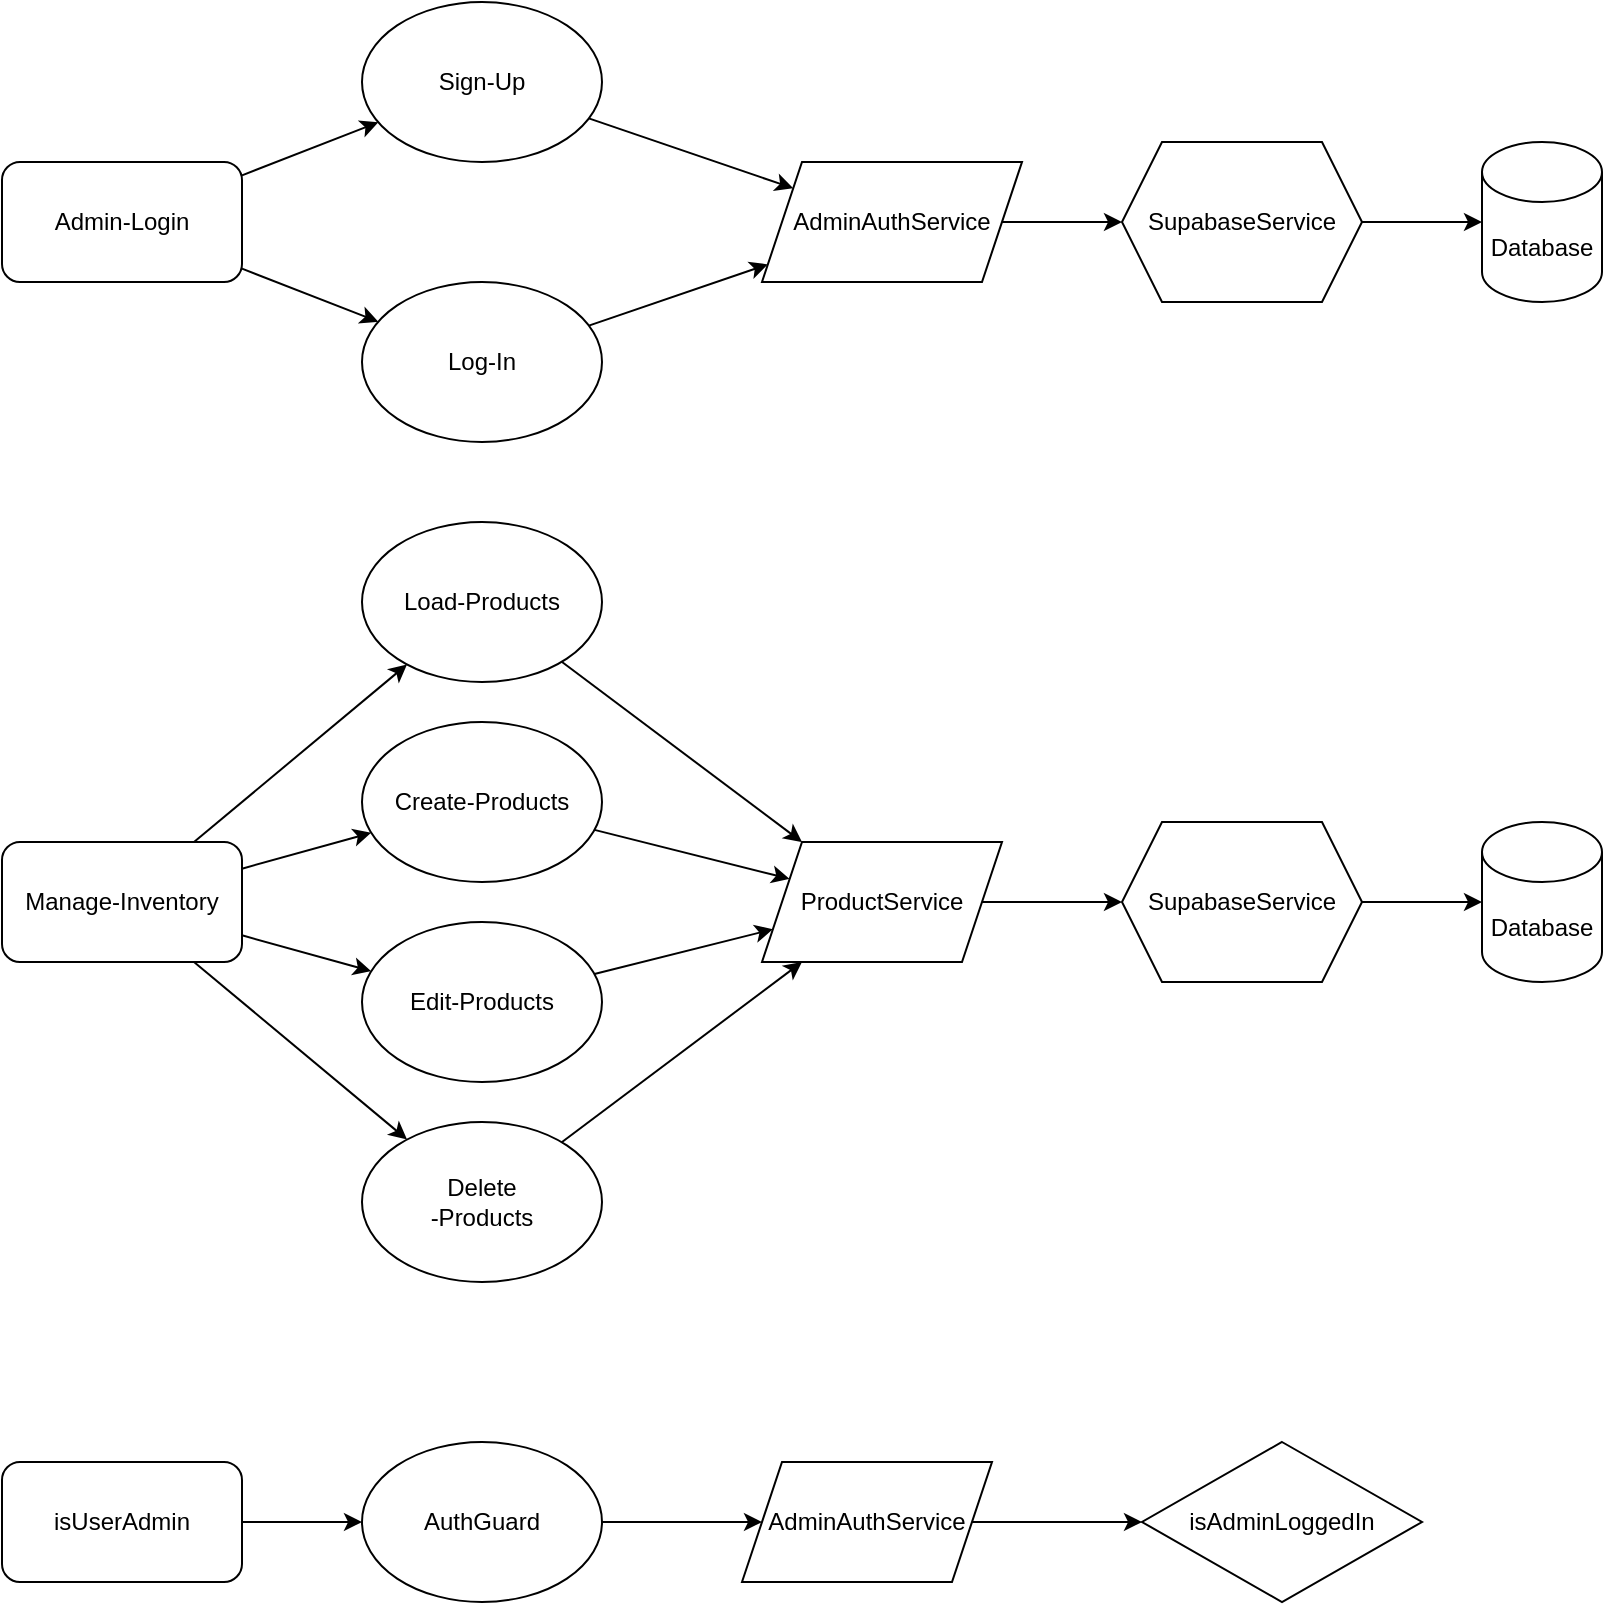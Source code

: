 <mxfile>
    <diagram id="MKCxMsragl8yMFNGnFG3" name="Page-1">
        <mxGraphModel dx="1293" dy="496" grid="1" gridSize="10" guides="1" tooltips="1" connect="1" arrows="1" fold="1" page="1" pageScale="1" pageWidth="850" pageHeight="1100" math="0" shadow="0">
            <root>
                <mxCell id="0"/>
                <mxCell id="1" parent="0"/>
                <mxCell id="9" style="edgeStyle=none;html=1;" parent="1" source="2" target="3" edge="1">
                    <mxGeometry relative="1" as="geometry"/>
                </mxCell>
                <mxCell id="12" style="edgeStyle=none;html=1;" parent="1" source="2" target="4" edge="1">
                    <mxGeometry relative="1" as="geometry"/>
                </mxCell>
                <mxCell id="2" value="Admin-Login" style="rounded=1;whiteSpace=wrap;html=1;" parent="1" vertex="1">
                    <mxGeometry x="10" y="80" width="120" height="60" as="geometry"/>
                </mxCell>
                <mxCell id="21" style="edgeStyle=none;html=1;" edge="1" parent="1" source="3" target="6">
                    <mxGeometry relative="1" as="geometry"/>
                </mxCell>
                <mxCell id="3" value="Sign-Up" style="ellipse;whiteSpace=wrap;html=1;" parent="1" vertex="1">
                    <mxGeometry x="190" width="120" height="80" as="geometry"/>
                </mxCell>
                <mxCell id="22" style="edgeStyle=none;html=1;" edge="1" parent="1" source="4" target="6">
                    <mxGeometry relative="1" as="geometry"/>
                </mxCell>
                <mxCell id="4" value="Log-In" style="ellipse;whiteSpace=wrap;html=1;" parent="1" vertex="1">
                    <mxGeometry x="190" y="140" width="120" height="80" as="geometry"/>
                </mxCell>
                <mxCell id="23" style="edgeStyle=none;html=1;" edge="1" parent="1" source="6" target="8">
                    <mxGeometry relative="1" as="geometry"/>
                </mxCell>
                <mxCell id="6" value="AdminAuthService" style="shape=parallelogram;perimeter=parallelogramPerimeter;whiteSpace=wrap;html=1;fixedSize=1;" parent="1" vertex="1">
                    <mxGeometry x="390" y="80" width="130" height="60" as="geometry"/>
                </mxCell>
                <mxCell id="8" value="SupabaseService" style="shape=hexagon;perimeter=hexagonPerimeter2;whiteSpace=wrap;html=1;fixedSize=1;" parent="1" vertex="1">
                    <mxGeometry x="570" y="70" width="120" height="80" as="geometry"/>
                </mxCell>
                <mxCell id="24" style="edgeStyle=none;html=1;" edge="1" parent="1" source="15" target="16">
                    <mxGeometry relative="1" as="geometry"/>
                </mxCell>
                <mxCell id="25" style="edgeStyle=none;html=1;" edge="1" parent="1" source="15" target="17">
                    <mxGeometry relative="1" as="geometry"/>
                </mxCell>
                <mxCell id="26" style="edgeStyle=none;html=1;" edge="1" parent="1" source="15" target="18">
                    <mxGeometry relative="1" as="geometry"/>
                </mxCell>
                <mxCell id="27" style="edgeStyle=none;html=1;" edge="1" parent="1" source="15" target="19">
                    <mxGeometry relative="1" as="geometry"/>
                </mxCell>
                <mxCell id="15" value="Manage-Inventory" style="rounded=1;whiteSpace=wrap;html=1;" vertex="1" parent="1">
                    <mxGeometry x="10" y="420" width="120" height="60" as="geometry"/>
                </mxCell>
                <mxCell id="28" style="edgeStyle=none;html=1;" edge="1" parent="1" source="16" target="20">
                    <mxGeometry relative="1" as="geometry"/>
                </mxCell>
                <mxCell id="16" value="Load-Products" style="ellipse;whiteSpace=wrap;html=1;" vertex="1" parent="1">
                    <mxGeometry x="190" y="260" width="120" height="80" as="geometry"/>
                </mxCell>
                <mxCell id="29" style="edgeStyle=none;html=1;entryX=0;entryY=0.25;entryDx=0;entryDy=0;" edge="1" parent="1" source="17" target="20">
                    <mxGeometry relative="1" as="geometry"/>
                </mxCell>
                <mxCell id="17" value="Create-Products" style="ellipse;whiteSpace=wrap;html=1;" vertex="1" parent="1">
                    <mxGeometry x="190" y="360" width="120" height="80" as="geometry"/>
                </mxCell>
                <mxCell id="30" style="edgeStyle=none;html=1;" edge="1" parent="1" source="18" target="20">
                    <mxGeometry relative="1" as="geometry"/>
                </mxCell>
                <mxCell id="18" value="Edit-Products" style="ellipse;whiteSpace=wrap;html=1;" vertex="1" parent="1">
                    <mxGeometry x="190" y="460" width="120" height="80" as="geometry"/>
                </mxCell>
                <mxCell id="31" style="edgeStyle=none;html=1;" edge="1" parent="1" source="19" target="20">
                    <mxGeometry relative="1" as="geometry"/>
                </mxCell>
                <mxCell id="19" value="Delete&lt;div&gt;-Products&lt;/div&gt;" style="ellipse;whiteSpace=wrap;html=1;" vertex="1" parent="1">
                    <mxGeometry x="190" y="560" width="120" height="80" as="geometry"/>
                </mxCell>
                <mxCell id="33" style="edgeStyle=none;html=1;" edge="1" parent="1" source="20" target="32">
                    <mxGeometry relative="1" as="geometry"/>
                </mxCell>
                <mxCell id="20" value="ProductService" style="shape=parallelogram;perimeter=parallelogramPerimeter;whiteSpace=wrap;html=1;fixedSize=1;" vertex="1" parent="1">
                    <mxGeometry x="390" y="420" width="120" height="60" as="geometry"/>
                </mxCell>
                <mxCell id="37" style="edgeStyle=none;html=1;" edge="1" parent="1" source="32" target="36">
                    <mxGeometry relative="1" as="geometry"/>
                </mxCell>
                <mxCell id="32" value="SupabaseService" style="shape=hexagon;perimeter=hexagonPerimeter2;whiteSpace=wrap;html=1;fixedSize=1;" vertex="1" parent="1">
                    <mxGeometry x="570" y="410" width="120" height="80" as="geometry"/>
                </mxCell>
                <mxCell id="34" value="Database" style="shape=cylinder3;whiteSpace=wrap;html=1;boundedLbl=1;backgroundOutline=1;size=15;" vertex="1" parent="1">
                    <mxGeometry x="750" y="70" width="60" height="80" as="geometry"/>
                </mxCell>
                <mxCell id="35" style="edgeStyle=none;html=1;entryX=0;entryY=0.5;entryDx=0;entryDy=0;entryPerimeter=0;" edge="1" parent="1" source="8" target="34">
                    <mxGeometry relative="1" as="geometry"/>
                </mxCell>
                <mxCell id="36" value="Database" style="shape=cylinder3;whiteSpace=wrap;html=1;boundedLbl=1;backgroundOutline=1;size=15;" vertex="1" parent="1">
                    <mxGeometry x="750" y="410" width="60" height="80" as="geometry"/>
                </mxCell>
                <mxCell id="42" style="edgeStyle=none;html=1;" edge="1" parent="1" source="38" target="39">
                    <mxGeometry relative="1" as="geometry"/>
                </mxCell>
                <mxCell id="38" value="isUserAdmin" style="rounded=1;whiteSpace=wrap;html=1;" vertex="1" parent="1">
                    <mxGeometry x="10" y="730" width="120" height="60" as="geometry"/>
                </mxCell>
                <mxCell id="43" style="edgeStyle=none;html=1;" edge="1" parent="1" source="39" target="40">
                    <mxGeometry relative="1" as="geometry"/>
                </mxCell>
                <mxCell id="39" value="AuthGuard" style="ellipse;whiteSpace=wrap;html=1;" vertex="1" parent="1">
                    <mxGeometry x="190" y="720" width="120" height="80" as="geometry"/>
                </mxCell>
                <mxCell id="44" style="edgeStyle=none;html=1;" edge="1" parent="1" source="40" target="41">
                    <mxGeometry relative="1" as="geometry"/>
                </mxCell>
                <mxCell id="40" value="AdminAuthService" style="shape=parallelogram;perimeter=parallelogramPerimeter;whiteSpace=wrap;html=1;fixedSize=1;" vertex="1" parent="1">
                    <mxGeometry x="380" y="730" width="125" height="60" as="geometry"/>
                </mxCell>
                <mxCell id="41" value="isAdminLoggedIn" style="rhombus;whiteSpace=wrap;html=1;" vertex="1" parent="1">
                    <mxGeometry x="580" y="720" width="140" height="80" as="geometry"/>
                </mxCell>
            </root>
        </mxGraphModel>
    </diagram>
</mxfile>